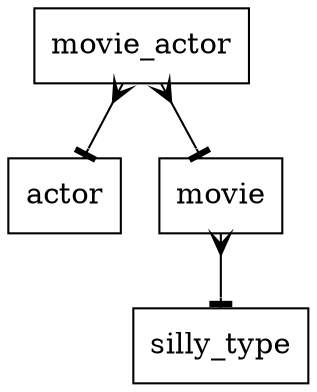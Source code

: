 digraph silly {
node [shape=box];


"actor"; 
"movie"; 
"movie_actor"; 
"silly_type"; 


edge [dir=both arrowtail=crow arrowhead=tee]
"movie" -> "silly_type"

edge [dir=both arrowtail=crow arrowhead=tee]
"movie_actor" -> "actor"

edge [dir=both arrowtail=crow arrowhead=tee]
"movie_actor" -> "movie"

}